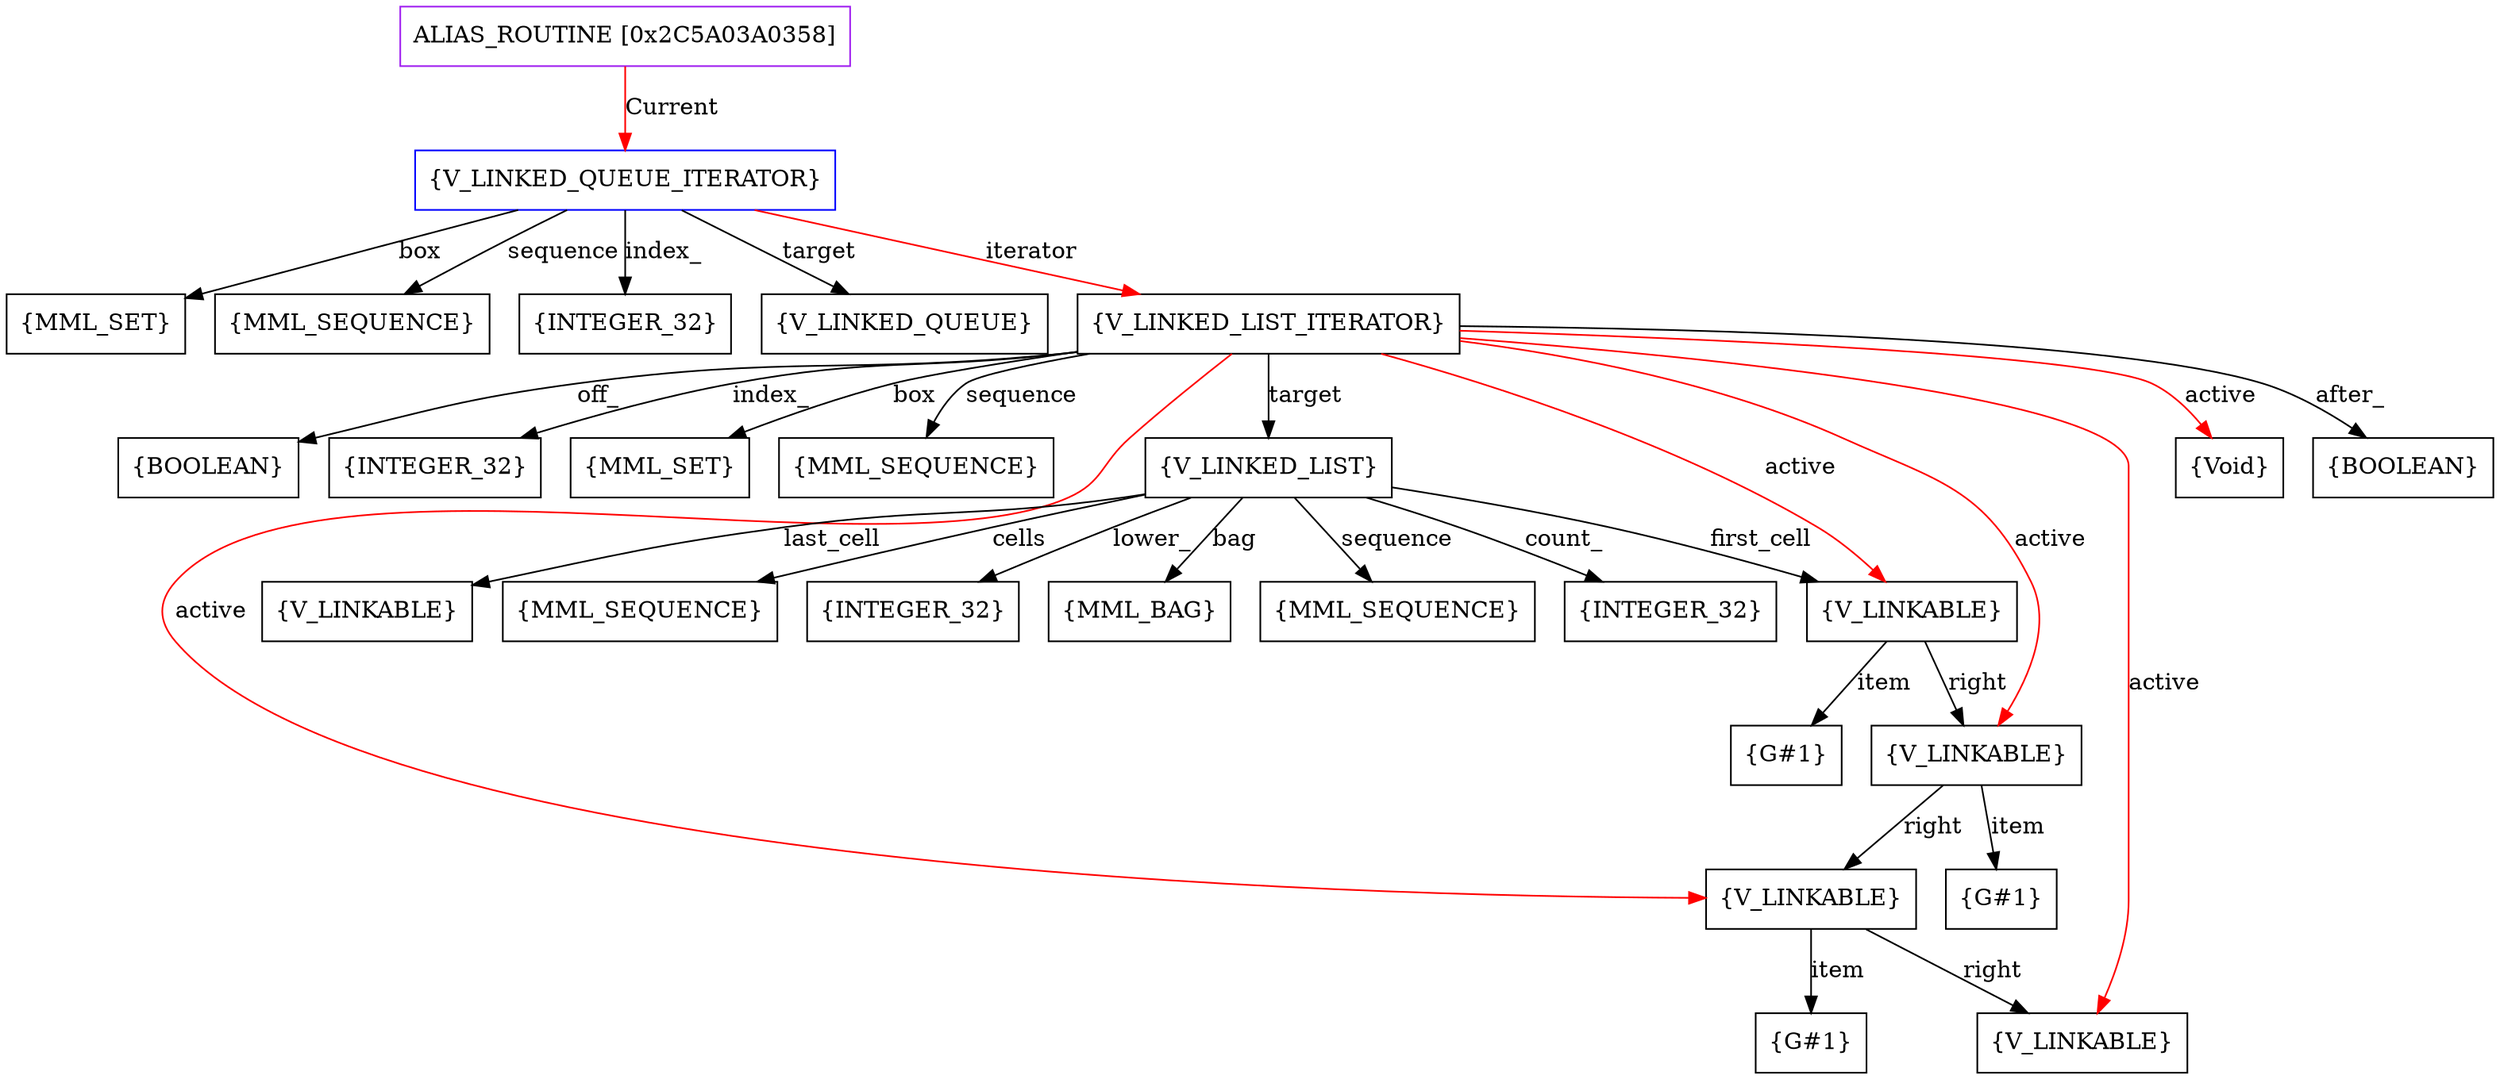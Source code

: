 digraph g {
	node [shape=box]
	b1[color=purple label=<ALIAS_ROUTINE [0x2C5A03A0358]>]
	b2[color=blue label=<{V_LINKED_QUEUE_ITERATOR}>]
	b3[label=<{MML_SET}>]
	b4[label=<{MML_SEQUENCE}>]
	b5[label=<{INTEGER_32}>]
	b6[label=<{V_LINKED_QUEUE}>]
	b7[label=<{V_LINKED_LIST_ITERATOR}>]
	b8[label=<{BOOLEAN}>]
	b9[label=<{INTEGER_32}>]
	b10[label=<{MML_SET}>]
	b11[label=<{MML_SEQUENCE}>]
	b12[label=<{V_LINKED_LIST}>]
	b13[label=<{INTEGER_32}>]
	b14[label=<{MML_BAG}>]
	b15[label=<{MML_SEQUENCE}>]
	b16[label=<{INTEGER_32}>]
	b17[label=<{V_LINKABLE}>]
	b18[label=<{G#1}>]
	b19[label=<{V_LINKABLE}>]
	b20[label=<{G#1}>]
	b21[label=<{V_LINKABLE}>]
	b22[label=<{G#1}>]
	b23[label=<{V_LINKABLE}>]
	b24[label=<{V_LINKABLE}>]
	b25[label=<{MML_SEQUENCE}>]
	b26[label=<{Void}>]
	b27[label=<{BOOLEAN}>]
	b1->b2[color=red label=<Current>]
	b2->b3[label=<box>]
	b2->b4[label=<sequence>]
	b2->b5[label=<index_>]
	b2->b6[label=<target>]
	b2->b7[color=red label=<iterator>]
	b7->b8[label=<off_>]
	b7->b9[label=<index_>]
	b7->b10[label=<box>]
	b7->b11[label=<sequence>]
	b7->b12[label=<target>]
	b12->b13[label=<lower_>]
	b12->b14[label=<bag>]
	b12->b15[label=<sequence>]
	b12->b16[label=<count_>]
	b12->b17[label=<first_cell>]
	b17->b18[label=<item>]
	b17->b19[label=<right>]
	b19->b20[label=<item>]
	b19->b21[label=<right>]
	b21->b22[label=<item>]
	b21->b23[label=<right>]
	b12->b24[label=<last_cell>]
	b12->b25[label=<cells>]
	b7->b17[color=red label=<active>]
	b7->b19[color=red label=<active>]
	b7->b21[color=red label=<active>]
	b7->b26[color=red label=<active>]
	b7->b23[color=red label=<active>]
	b7->b27[label=<after_>]
}
